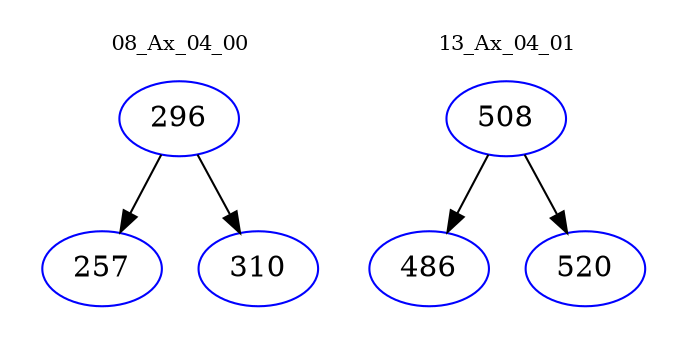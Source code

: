 digraph{
subgraph cluster_0 {
color = white
label = "08_Ax_04_00";
fontsize=10;
T0_296 [label="296", color="blue"]
T0_296 -> T0_257 [color="black"]
T0_257 [label="257", color="blue"]
T0_296 -> T0_310 [color="black"]
T0_310 [label="310", color="blue"]
}
subgraph cluster_1 {
color = white
label = "13_Ax_04_01";
fontsize=10;
T1_508 [label="508", color="blue"]
T1_508 -> T1_486 [color="black"]
T1_486 [label="486", color="blue"]
T1_508 -> T1_520 [color="black"]
T1_520 [label="520", color="blue"]
}
}
